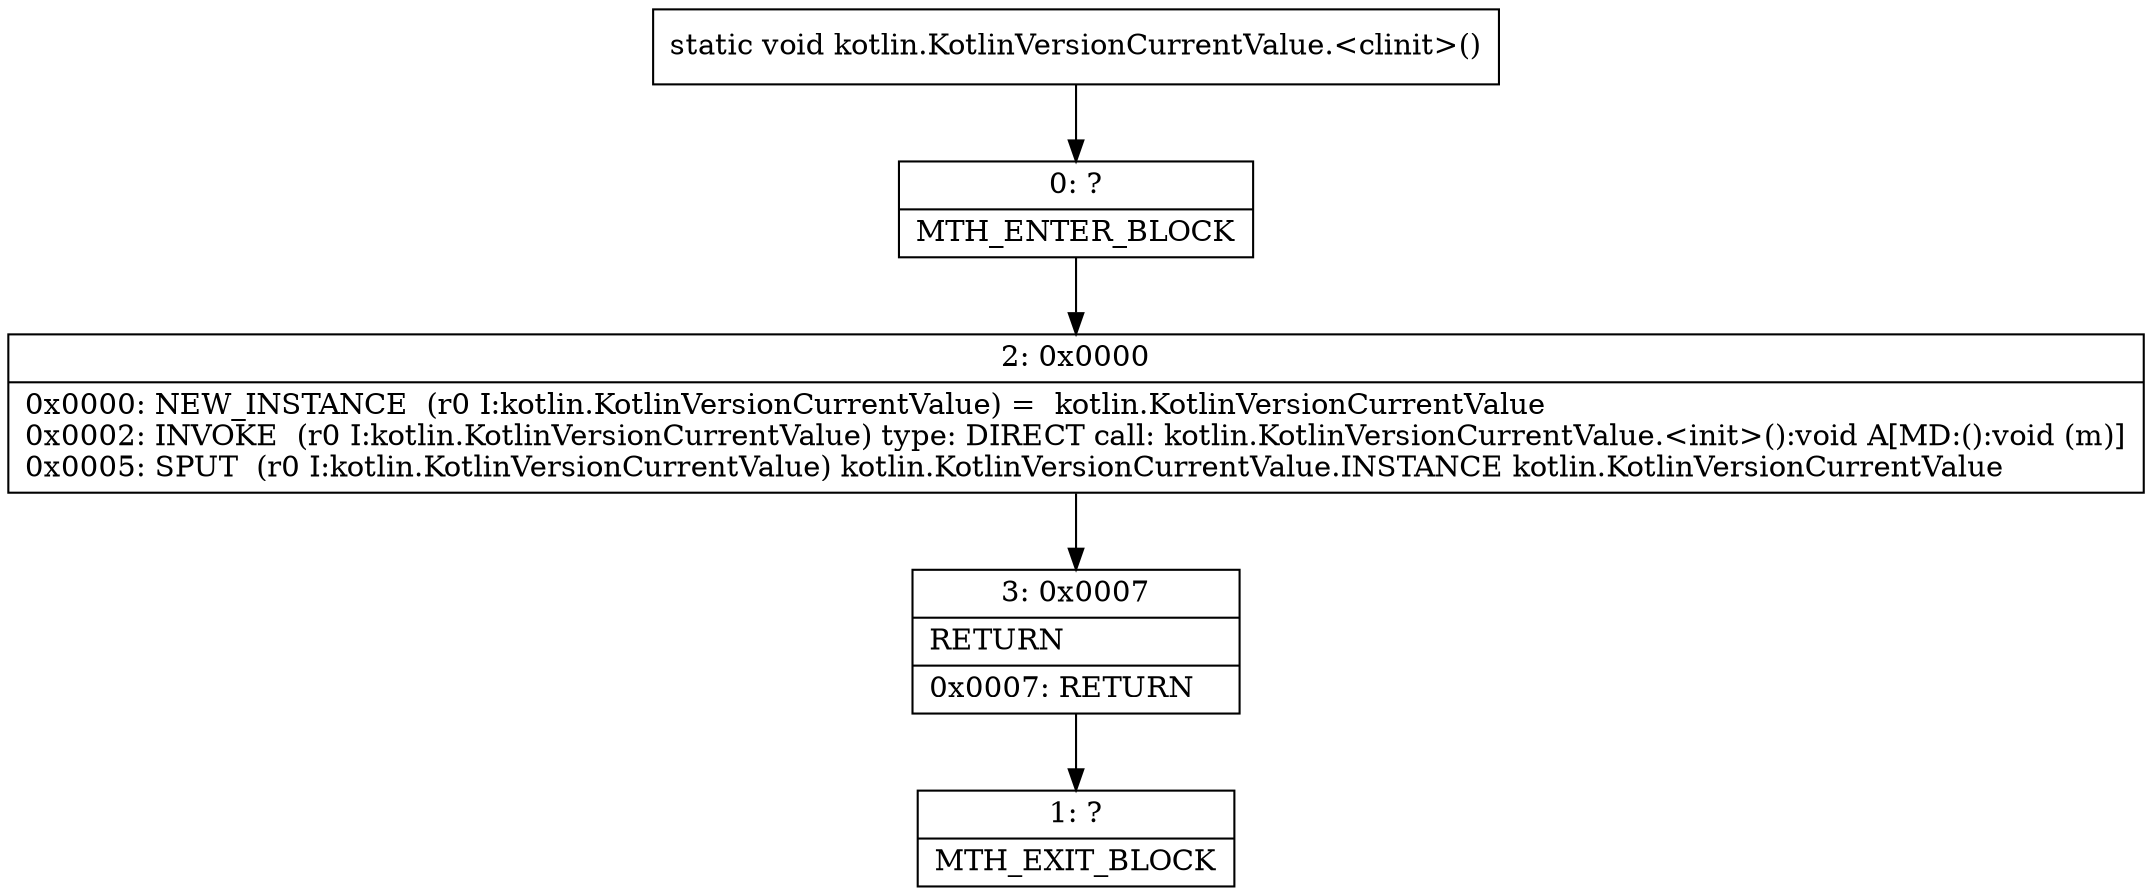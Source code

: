 digraph "CFG forkotlin.KotlinVersionCurrentValue.\<clinit\>()V" {
Node_0 [shape=record,label="{0\:\ ?|MTH_ENTER_BLOCK\l}"];
Node_2 [shape=record,label="{2\:\ 0x0000|0x0000: NEW_INSTANCE  (r0 I:kotlin.KotlinVersionCurrentValue) =  kotlin.KotlinVersionCurrentValue \l0x0002: INVOKE  (r0 I:kotlin.KotlinVersionCurrentValue) type: DIRECT call: kotlin.KotlinVersionCurrentValue.\<init\>():void A[MD:():void (m)]\l0x0005: SPUT  (r0 I:kotlin.KotlinVersionCurrentValue) kotlin.KotlinVersionCurrentValue.INSTANCE kotlin.KotlinVersionCurrentValue \l}"];
Node_3 [shape=record,label="{3\:\ 0x0007|RETURN\l|0x0007: RETURN   \l}"];
Node_1 [shape=record,label="{1\:\ ?|MTH_EXIT_BLOCK\l}"];
MethodNode[shape=record,label="{static void kotlin.KotlinVersionCurrentValue.\<clinit\>() }"];
MethodNode -> Node_0;Node_0 -> Node_2;
Node_2 -> Node_3;
Node_3 -> Node_1;
}

